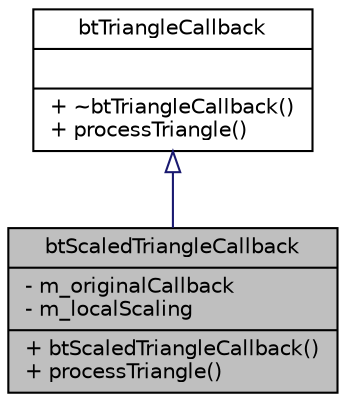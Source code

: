 digraph G
{
  edge [fontname="Helvetica",fontsize="10",labelfontname="Helvetica",labelfontsize="10"];
  node [fontname="Helvetica",fontsize="10",shape=record];
  Node1 [label="{btScaledTriangleCallback\n|- m_originalCallback\l- m_localScaling\l|+ btScaledTriangleCallback()\l+ processTriangle()\l}",height=0.2,width=0.4,color="black", fillcolor="grey75", style="filled" fontcolor="black"];
  Node2 -> Node1 [dir=back,color="midnightblue",fontsize="10",style="solid",arrowtail="empty",fontname="Helvetica"];
  Node2 [label="{btTriangleCallback\n||+ ~btTriangleCallback()\l+ processTriangle()\l}",height=0.2,width=0.4,color="black", fillcolor="white", style="filled",URL="$d9/d9e/classbtTriangleCallback.html"];
}
